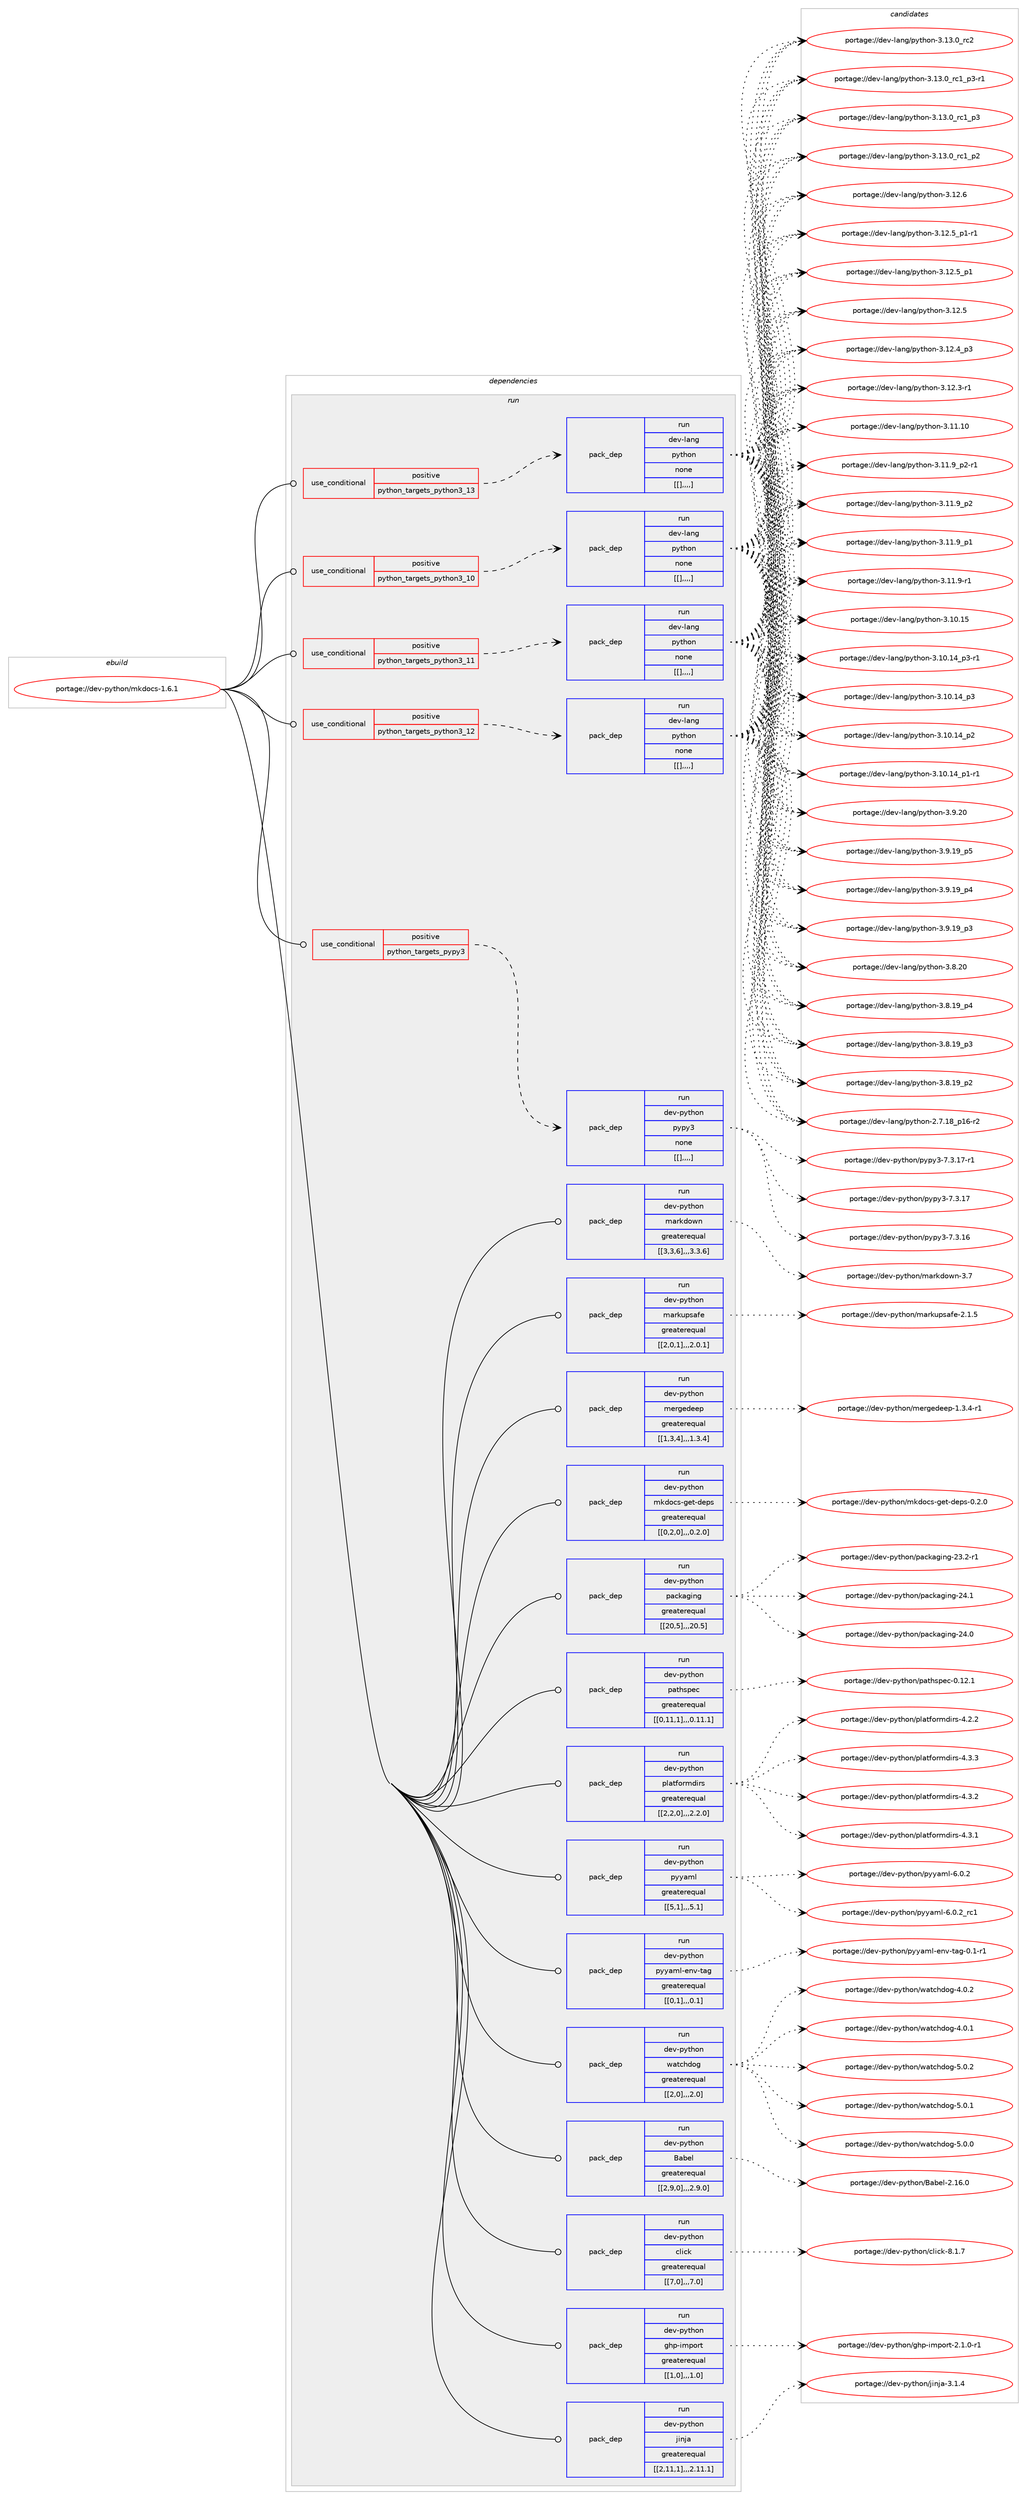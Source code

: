digraph prolog {

# *************
# Graph options
# *************

newrank=true;
concentrate=true;
compound=true;
graph [rankdir=LR,fontname=Helvetica,fontsize=10,ranksep=1.5];#, ranksep=2.5, nodesep=0.2];
edge  [arrowhead=vee];
node  [fontname=Helvetica,fontsize=10];

# **********
# The ebuild
# **********

subgraph cluster_leftcol {
color=gray;
label=<<i>ebuild</i>>;
id [label="portage://dev-python/mkdocs-1.6.1", color=red, width=4, href="../dev-python/mkdocs-1.6.1.svg"];
}

# ****************
# The dependencies
# ****************

subgraph cluster_midcol {
color=gray;
label=<<i>dependencies</i>>;
subgraph cluster_compile {
fillcolor="#eeeeee";
style=filled;
label=<<i>compile</i>>;
}
subgraph cluster_compileandrun {
fillcolor="#eeeeee";
style=filled;
label=<<i>compile and run</i>>;
}
subgraph cluster_run {
fillcolor="#eeeeee";
style=filled;
label=<<i>run</i>>;
subgraph cond35471 {
dependency152337 [label=<<TABLE BORDER="0" CELLBORDER="1" CELLSPACING="0" CELLPADDING="4"><TR><TD ROWSPAN="3" CELLPADDING="10">use_conditional</TD></TR><TR><TD>positive</TD></TR><TR><TD>python_targets_pypy3</TD></TR></TABLE>>, shape=none, color=red];
subgraph pack115648 {
dependency152338 [label=<<TABLE BORDER="0" CELLBORDER="1" CELLSPACING="0" CELLPADDING="4" WIDTH="220"><TR><TD ROWSPAN="6" CELLPADDING="30">pack_dep</TD></TR><TR><TD WIDTH="110">run</TD></TR><TR><TD>dev-python</TD></TR><TR><TD>pypy3</TD></TR><TR><TD>none</TD></TR><TR><TD>[[],,,,]</TD></TR></TABLE>>, shape=none, color=blue];
}
dependency152337:e -> dependency152338:w [weight=20,style="dashed",arrowhead="vee"];
}
id:e -> dependency152337:w [weight=20,style="solid",arrowhead="odot"];
subgraph cond35472 {
dependency152339 [label=<<TABLE BORDER="0" CELLBORDER="1" CELLSPACING="0" CELLPADDING="4"><TR><TD ROWSPAN="3" CELLPADDING="10">use_conditional</TD></TR><TR><TD>positive</TD></TR><TR><TD>python_targets_python3_10</TD></TR></TABLE>>, shape=none, color=red];
subgraph pack115649 {
dependency152340 [label=<<TABLE BORDER="0" CELLBORDER="1" CELLSPACING="0" CELLPADDING="4" WIDTH="220"><TR><TD ROWSPAN="6" CELLPADDING="30">pack_dep</TD></TR><TR><TD WIDTH="110">run</TD></TR><TR><TD>dev-lang</TD></TR><TR><TD>python</TD></TR><TR><TD>none</TD></TR><TR><TD>[[],,,,]</TD></TR></TABLE>>, shape=none, color=blue];
}
dependency152339:e -> dependency152340:w [weight=20,style="dashed",arrowhead="vee"];
}
id:e -> dependency152339:w [weight=20,style="solid",arrowhead="odot"];
subgraph cond35473 {
dependency152341 [label=<<TABLE BORDER="0" CELLBORDER="1" CELLSPACING="0" CELLPADDING="4"><TR><TD ROWSPAN="3" CELLPADDING="10">use_conditional</TD></TR><TR><TD>positive</TD></TR><TR><TD>python_targets_python3_11</TD></TR></TABLE>>, shape=none, color=red];
subgraph pack115650 {
dependency152342 [label=<<TABLE BORDER="0" CELLBORDER="1" CELLSPACING="0" CELLPADDING="4" WIDTH="220"><TR><TD ROWSPAN="6" CELLPADDING="30">pack_dep</TD></TR><TR><TD WIDTH="110">run</TD></TR><TR><TD>dev-lang</TD></TR><TR><TD>python</TD></TR><TR><TD>none</TD></TR><TR><TD>[[],,,,]</TD></TR></TABLE>>, shape=none, color=blue];
}
dependency152341:e -> dependency152342:w [weight=20,style="dashed",arrowhead="vee"];
}
id:e -> dependency152341:w [weight=20,style="solid",arrowhead="odot"];
subgraph cond35474 {
dependency152343 [label=<<TABLE BORDER="0" CELLBORDER="1" CELLSPACING="0" CELLPADDING="4"><TR><TD ROWSPAN="3" CELLPADDING="10">use_conditional</TD></TR><TR><TD>positive</TD></TR><TR><TD>python_targets_python3_12</TD></TR></TABLE>>, shape=none, color=red];
subgraph pack115651 {
dependency152344 [label=<<TABLE BORDER="0" CELLBORDER="1" CELLSPACING="0" CELLPADDING="4" WIDTH="220"><TR><TD ROWSPAN="6" CELLPADDING="30">pack_dep</TD></TR><TR><TD WIDTH="110">run</TD></TR><TR><TD>dev-lang</TD></TR><TR><TD>python</TD></TR><TR><TD>none</TD></TR><TR><TD>[[],,,,]</TD></TR></TABLE>>, shape=none, color=blue];
}
dependency152343:e -> dependency152344:w [weight=20,style="dashed",arrowhead="vee"];
}
id:e -> dependency152343:w [weight=20,style="solid",arrowhead="odot"];
subgraph cond35475 {
dependency152345 [label=<<TABLE BORDER="0" CELLBORDER="1" CELLSPACING="0" CELLPADDING="4"><TR><TD ROWSPAN="3" CELLPADDING="10">use_conditional</TD></TR><TR><TD>positive</TD></TR><TR><TD>python_targets_python3_13</TD></TR></TABLE>>, shape=none, color=red];
subgraph pack115652 {
dependency152346 [label=<<TABLE BORDER="0" CELLBORDER="1" CELLSPACING="0" CELLPADDING="4" WIDTH="220"><TR><TD ROWSPAN="6" CELLPADDING="30">pack_dep</TD></TR><TR><TD WIDTH="110">run</TD></TR><TR><TD>dev-lang</TD></TR><TR><TD>python</TD></TR><TR><TD>none</TD></TR><TR><TD>[[],,,,]</TD></TR></TABLE>>, shape=none, color=blue];
}
dependency152345:e -> dependency152346:w [weight=20,style="dashed",arrowhead="vee"];
}
id:e -> dependency152345:w [weight=20,style="solid",arrowhead="odot"];
subgraph pack115653 {
dependency152347 [label=<<TABLE BORDER="0" CELLBORDER="1" CELLSPACING="0" CELLPADDING="4" WIDTH="220"><TR><TD ROWSPAN="6" CELLPADDING="30">pack_dep</TD></TR><TR><TD WIDTH="110">run</TD></TR><TR><TD>dev-python</TD></TR><TR><TD>Babel</TD></TR><TR><TD>greaterequal</TD></TR><TR><TD>[[2,9,0],,,2.9.0]</TD></TR></TABLE>>, shape=none, color=blue];
}
id:e -> dependency152347:w [weight=20,style="solid",arrowhead="odot"];
subgraph pack115654 {
dependency152348 [label=<<TABLE BORDER="0" CELLBORDER="1" CELLSPACING="0" CELLPADDING="4" WIDTH="220"><TR><TD ROWSPAN="6" CELLPADDING="30">pack_dep</TD></TR><TR><TD WIDTH="110">run</TD></TR><TR><TD>dev-python</TD></TR><TR><TD>click</TD></TR><TR><TD>greaterequal</TD></TR><TR><TD>[[7,0],,,7.0]</TD></TR></TABLE>>, shape=none, color=blue];
}
id:e -> dependency152348:w [weight=20,style="solid",arrowhead="odot"];
subgraph pack115655 {
dependency152349 [label=<<TABLE BORDER="0" CELLBORDER="1" CELLSPACING="0" CELLPADDING="4" WIDTH="220"><TR><TD ROWSPAN="6" CELLPADDING="30">pack_dep</TD></TR><TR><TD WIDTH="110">run</TD></TR><TR><TD>dev-python</TD></TR><TR><TD>ghp-import</TD></TR><TR><TD>greaterequal</TD></TR><TR><TD>[[1,0],,,1.0]</TD></TR></TABLE>>, shape=none, color=blue];
}
id:e -> dependency152349:w [weight=20,style="solid",arrowhead="odot"];
subgraph pack115656 {
dependency152350 [label=<<TABLE BORDER="0" CELLBORDER="1" CELLSPACING="0" CELLPADDING="4" WIDTH="220"><TR><TD ROWSPAN="6" CELLPADDING="30">pack_dep</TD></TR><TR><TD WIDTH="110">run</TD></TR><TR><TD>dev-python</TD></TR><TR><TD>jinja</TD></TR><TR><TD>greaterequal</TD></TR><TR><TD>[[2,11,1],,,2.11.1]</TD></TR></TABLE>>, shape=none, color=blue];
}
id:e -> dependency152350:w [weight=20,style="solid",arrowhead="odot"];
subgraph pack115657 {
dependency152351 [label=<<TABLE BORDER="0" CELLBORDER="1" CELLSPACING="0" CELLPADDING="4" WIDTH="220"><TR><TD ROWSPAN="6" CELLPADDING="30">pack_dep</TD></TR><TR><TD WIDTH="110">run</TD></TR><TR><TD>dev-python</TD></TR><TR><TD>markdown</TD></TR><TR><TD>greaterequal</TD></TR><TR><TD>[[3,3,6],,,3.3.6]</TD></TR></TABLE>>, shape=none, color=blue];
}
id:e -> dependency152351:w [weight=20,style="solid",arrowhead="odot"];
subgraph pack115658 {
dependency152352 [label=<<TABLE BORDER="0" CELLBORDER="1" CELLSPACING="0" CELLPADDING="4" WIDTH="220"><TR><TD ROWSPAN="6" CELLPADDING="30">pack_dep</TD></TR><TR><TD WIDTH="110">run</TD></TR><TR><TD>dev-python</TD></TR><TR><TD>markupsafe</TD></TR><TR><TD>greaterequal</TD></TR><TR><TD>[[2,0,1],,,2.0.1]</TD></TR></TABLE>>, shape=none, color=blue];
}
id:e -> dependency152352:w [weight=20,style="solid",arrowhead="odot"];
subgraph pack115659 {
dependency152353 [label=<<TABLE BORDER="0" CELLBORDER="1" CELLSPACING="0" CELLPADDING="4" WIDTH="220"><TR><TD ROWSPAN="6" CELLPADDING="30">pack_dep</TD></TR><TR><TD WIDTH="110">run</TD></TR><TR><TD>dev-python</TD></TR><TR><TD>mergedeep</TD></TR><TR><TD>greaterequal</TD></TR><TR><TD>[[1,3,4],,,1.3.4]</TD></TR></TABLE>>, shape=none, color=blue];
}
id:e -> dependency152353:w [weight=20,style="solid",arrowhead="odot"];
subgraph pack115660 {
dependency152354 [label=<<TABLE BORDER="0" CELLBORDER="1" CELLSPACING="0" CELLPADDING="4" WIDTH="220"><TR><TD ROWSPAN="6" CELLPADDING="30">pack_dep</TD></TR><TR><TD WIDTH="110">run</TD></TR><TR><TD>dev-python</TD></TR><TR><TD>mkdocs-get-deps</TD></TR><TR><TD>greaterequal</TD></TR><TR><TD>[[0,2,0],,,0.2.0]</TD></TR></TABLE>>, shape=none, color=blue];
}
id:e -> dependency152354:w [weight=20,style="solid",arrowhead="odot"];
subgraph pack115661 {
dependency152355 [label=<<TABLE BORDER="0" CELLBORDER="1" CELLSPACING="0" CELLPADDING="4" WIDTH="220"><TR><TD ROWSPAN="6" CELLPADDING="30">pack_dep</TD></TR><TR><TD WIDTH="110">run</TD></TR><TR><TD>dev-python</TD></TR><TR><TD>packaging</TD></TR><TR><TD>greaterequal</TD></TR><TR><TD>[[20,5],,,20.5]</TD></TR></TABLE>>, shape=none, color=blue];
}
id:e -> dependency152355:w [weight=20,style="solid",arrowhead="odot"];
subgraph pack115662 {
dependency152356 [label=<<TABLE BORDER="0" CELLBORDER="1" CELLSPACING="0" CELLPADDING="4" WIDTH="220"><TR><TD ROWSPAN="6" CELLPADDING="30">pack_dep</TD></TR><TR><TD WIDTH="110">run</TD></TR><TR><TD>dev-python</TD></TR><TR><TD>pathspec</TD></TR><TR><TD>greaterequal</TD></TR><TR><TD>[[0,11,1],,,0.11.1]</TD></TR></TABLE>>, shape=none, color=blue];
}
id:e -> dependency152356:w [weight=20,style="solid",arrowhead="odot"];
subgraph pack115663 {
dependency152357 [label=<<TABLE BORDER="0" CELLBORDER="1" CELLSPACING="0" CELLPADDING="4" WIDTH="220"><TR><TD ROWSPAN="6" CELLPADDING="30">pack_dep</TD></TR><TR><TD WIDTH="110">run</TD></TR><TR><TD>dev-python</TD></TR><TR><TD>platformdirs</TD></TR><TR><TD>greaterequal</TD></TR><TR><TD>[[2,2,0],,,2.2.0]</TD></TR></TABLE>>, shape=none, color=blue];
}
id:e -> dependency152357:w [weight=20,style="solid",arrowhead="odot"];
subgraph pack115664 {
dependency152358 [label=<<TABLE BORDER="0" CELLBORDER="1" CELLSPACING="0" CELLPADDING="4" WIDTH="220"><TR><TD ROWSPAN="6" CELLPADDING="30">pack_dep</TD></TR><TR><TD WIDTH="110">run</TD></TR><TR><TD>dev-python</TD></TR><TR><TD>pyyaml</TD></TR><TR><TD>greaterequal</TD></TR><TR><TD>[[5,1],,,5.1]</TD></TR></TABLE>>, shape=none, color=blue];
}
id:e -> dependency152358:w [weight=20,style="solid",arrowhead="odot"];
subgraph pack115665 {
dependency152359 [label=<<TABLE BORDER="0" CELLBORDER="1" CELLSPACING="0" CELLPADDING="4" WIDTH="220"><TR><TD ROWSPAN="6" CELLPADDING="30">pack_dep</TD></TR><TR><TD WIDTH="110">run</TD></TR><TR><TD>dev-python</TD></TR><TR><TD>pyyaml-env-tag</TD></TR><TR><TD>greaterequal</TD></TR><TR><TD>[[0,1],,,0.1]</TD></TR></TABLE>>, shape=none, color=blue];
}
id:e -> dependency152359:w [weight=20,style="solid",arrowhead="odot"];
subgraph pack115666 {
dependency152360 [label=<<TABLE BORDER="0" CELLBORDER="1" CELLSPACING="0" CELLPADDING="4" WIDTH="220"><TR><TD ROWSPAN="6" CELLPADDING="30">pack_dep</TD></TR><TR><TD WIDTH="110">run</TD></TR><TR><TD>dev-python</TD></TR><TR><TD>watchdog</TD></TR><TR><TD>greaterequal</TD></TR><TR><TD>[[2,0],,,2.0]</TD></TR></TABLE>>, shape=none, color=blue];
}
id:e -> dependency152360:w [weight=20,style="solid",arrowhead="odot"];
}
}

# **************
# The candidates
# **************

subgraph cluster_choices {
rank=same;
color=gray;
label=<<i>candidates</i>>;

subgraph choice115648 {
color=black;
nodesep=1;
choice100101118451121211161041111104711212111212151455546514649554511449 [label="portage://dev-python/pypy3-7.3.17-r1", color=red, width=4,href="../dev-python/pypy3-7.3.17-r1.svg"];
choice10010111845112121116104111110471121211121215145554651464955 [label="portage://dev-python/pypy3-7.3.17", color=red, width=4,href="../dev-python/pypy3-7.3.17.svg"];
choice10010111845112121116104111110471121211121215145554651464954 [label="portage://dev-python/pypy3-7.3.16", color=red, width=4,href="../dev-python/pypy3-7.3.16.svg"];
dependency152338:e -> choice100101118451121211161041111104711212111212151455546514649554511449:w [style=dotted,weight="100"];
dependency152338:e -> choice10010111845112121116104111110471121211121215145554651464955:w [style=dotted,weight="100"];
dependency152338:e -> choice10010111845112121116104111110471121211121215145554651464954:w [style=dotted,weight="100"];
}
subgraph choice115649 {
color=black;
nodesep=1;
choice10010111845108971101034711212111610411111045514649514648951149950 [label="portage://dev-lang/python-3.13.0_rc2", color=red, width=4,href="../dev-lang/python-3.13.0_rc2.svg"];
choice1001011184510897110103471121211161041111104551464951464895114994995112514511449 [label="portage://dev-lang/python-3.13.0_rc1_p3-r1", color=red, width=4,href="../dev-lang/python-3.13.0_rc1_p3-r1.svg"];
choice100101118451089711010347112121116104111110455146495146489511499499511251 [label="portage://dev-lang/python-3.13.0_rc1_p3", color=red, width=4,href="../dev-lang/python-3.13.0_rc1_p3.svg"];
choice100101118451089711010347112121116104111110455146495146489511499499511250 [label="portage://dev-lang/python-3.13.0_rc1_p2", color=red, width=4,href="../dev-lang/python-3.13.0_rc1_p2.svg"];
choice10010111845108971101034711212111610411111045514649504654 [label="portage://dev-lang/python-3.12.6", color=red, width=4,href="../dev-lang/python-3.12.6.svg"];
choice1001011184510897110103471121211161041111104551464950465395112494511449 [label="portage://dev-lang/python-3.12.5_p1-r1", color=red, width=4,href="../dev-lang/python-3.12.5_p1-r1.svg"];
choice100101118451089711010347112121116104111110455146495046539511249 [label="portage://dev-lang/python-3.12.5_p1", color=red, width=4,href="../dev-lang/python-3.12.5_p1.svg"];
choice10010111845108971101034711212111610411111045514649504653 [label="portage://dev-lang/python-3.12.5", color=red, width=4,href="../dev-lang/python-3.12.5.svg"];
choice100101118451089711010347112121116104111110455146495046529511251 [label="portage://dev-lang/python-3.12.4_p3", color=red, width=4,href="../dev-lang/python-3.12.4_p3.svg"];
choice100101118451089711010347112121116104111110455146495046514511449 [label="portage://dev-lang/python-3.12.3-r1", color=red, width=4,href="../dev-lang/python-3.12.3-r1.svg"];
choice1001011184510897110103471121211161041111104551464949464948 [label="portage://dev-lang/python-3.11.10", color=red, width=4,href="../dev-lang/python-3.11.10.svg"];
choice1001011184510897110103471121211161041111104551464949465795112504511449 [label="portage://dev-lang/python-3.11.9_p2-r1", color=red, width=4,href="../dev-lang/python-3.11.9_p2-r1.svg"];
choice100101118451089711010347112121116104111110455146494946579511250 [label="portage://dev-lang/python-3.11.9_p2", color=red, width=4,href="../dev-lang/python-3.11.9_p2.svg"];
choice100101118451089711010347112121116104111110455146494946579511249 [label="portage://dev-lang/python-3.11.9_p1", color=red, width=4,href="../dev-lang/python-3.11.9_p1.svg"];
choice100101118451089711010347112121116104111110455146494946574511449 [label="portage://dev-lang/python-3.11.9-r1", color=red, width=4,href="../dev-lang/python-3.11.9-r1.svg"];
choice1001011184510897110103471121211161041111104551464948464953 [label="portage://dev-lang/python-3.10.15", color=red, width=4,href="../dev-lang/python-3.10.15.svg"];
choice100101118451089711010347112121116104111110455146494846495295112514511449 [label="portage://dev-lang/python-3.10.14_p3-r1", color=red, width=4,href="../dev-lang/python-3.10.14_p3-r1.svg"];
choice10010111845108971101034711212111610411111045514649484649529511251 [label="portage://dev-lang/python-3.10.14_p3", color=red, width=4,href="../dev-lang/python-3.10.14_p3.svg"];
choice10010111845108971101034711212111610411111045514649484649529511250 [label="portage://dev-lang/python-3.10.14_p2", color=red, width=4,href="../dev-lang/python-3.10.14_p2.svg"];
choice100101118451089711010347112121116104111110455146494846495295112494511449 [label="portage://dev-lang/python-3.10.14_p1-r1", color=red, width=4,href="../dev-lang/python-3.10.14_p1-r1.svg"];
choice10010111845108971101034711212111610411111045514657465048 [label="portage://dev-lang/python-3.9.20", color=red, width=4,href="../dev-lang/python-3.9.20.svg"];
choice100101118451089711010347112121116104111110455146574649579511253 [label="portage://dev-lang/python-3.9.19_p5", color=red, width=4,href="../dev-lang/python-3.9.19_p5.svg"];
choice100101118451089711010347112121116104111110455146574649579511252 [label="portage://dev-lang/python-3.9.19_p4", color=red, width=4,href="../dev-lang/python-3.9.19_p4.svg"];
choice100101118451089711010347112121116104111110455146574649579511251 [label="portage://dev-lang/python-3.9.19_p3", color=red, width=4,href="../dev-lang/python-3.9.19_p3.svg"];
choice10010111845108971101034711212111610411111045514656465048 [label="portage://dev-lang/python-3.8.20", color=red, width=4,href="../dev-lang/python-3.8.20.svg"];
choice100101118451089711010347112121116104111110455146564649579511252 [label="portage://dev-lang/python-3.8.19_p4", color=red, width=4,href="../dev-lang/python-3.8.19_p4.svg"];
choice100101118451089711010347112121116104111110455146564649579511251 [label="portage://dev-lang/python-3.8.19_p3", color=red, width=4,href="../dev-lang/python-3.8.19_p3.svg"];
choice100101118451089711010347112121116104111110455146564649579511250 [label="portage://dev-lang/python-3.8.19_p2", color=red, width=4,href="../dev-lang/python-3.8.19_p2.svg"];
choice100101118451089711010347112121116104111110455046554649569511249544511450 [label="portage://dev-lang/python-2.7.18_p16-r2", color=red, width=4,href="../dev-lang/python-2.7.18_p16-r2.svg"];
dependency152340:e -> choice10010111845108971101034711212111610411111045514649514648951149950:w [style=dotted,weight="100"];
dependency152340:e -> choice1001011184510897110103471121211161041111104551464951464895114994995112514511449:w [style=dotted,weight="100"];
dependency152340:e -> choice100101118451089711010347112121116104111110455146495146489511499499511251:w [style=dotted,weight="100"];
dependency152340:e -> choice100101118451089711010347112121116104111110455146495146489511499499511250:w [style=dotted,weight="100"];
dependency152340:e -> choice10010111845108971101034711212111610411111045514649504654:w [style=dotted,weight="100"];
dependency152340:e -> choice1001011184510897110103471121211161041111104551464950465395112494511449:w [style=dotted,weight="100"];
dependency152340:e -> choice100101118451089711010347112121116104111110455146495046539511249:w [style=dotted,weight="100"];
dependency152340:e -> choice10010111845108971101034711212111610411111045514649504653:w [style=dotted,weight="100"];
dependency152340:e -> choice100101118451089711010347112121116104111110455146495046529511251:w [style=dotted,weight="100"];
dependency152340:e -> choice100101118451089711010347112121116104111110455146495046514511449:w [style=dotted,weight="100"];
dependency152340:e -> choice1001011184510897110103471121211161041111104551464949464948:w [style=dotted,weight="100"];
dependency152340:e -> choice1001011184510897110103471121211161041111104551464949465795112504511449:w [style=dotted,weight="100"];
dependency152340:e -> choice100101118451089711010347112121116104111110455146494946579511250:w [style=dotted,weight="100"];
dependency152340:e -> choice100101118451089711010347112121116104111110455146494946579511249:w [style=dotted,weight="100"];
dependency152340:e -> choice100101118451089711010347112121116104111110455146494946574511449:w [style=dotted,weight="100"];
dependency152340:e -> choice1001011184510897110103471121211161041111104551464948464953:w [style=dotted,weight="100"];
dependency152340:e -> choice100101118451089711010347112121116104111110455146494846495295112514511449:w [style=dotted,weight="100"];
dependency152340:e -> choice10010111845108971101034711212111610411111045514649484649529511251:w [style=dotted,weight="100"];
dependency152340:e -> choice10010111845108971101034711212111610411111045514649484649529511250:w [style=dotted,weight="100"];
dependency152340:e -> choice100101118451089711010347112121116104111110455146494846495295112494511449:w [style=dotted,weight="100"];
dependency152340:e -> choice10010111845108971101034711212111610411111045514657465048:w [style=dotted,weight="100"];
dependency152340:e -> choice100101118451089711010347112121116104111110455146574649579511253:w [style=dotted,weight="100"];
dependency152340:e -> choice100101118451089711010347112121116104111110455146574649579511252:w [style=dotted,weight="100"];
dependency152340:e -> choice100101118451089711010347112121116104111110455146574649579511251:w [style=dotted,weight="100"];
dependency152340:e -> choice10010111845108971101034711212111610411111045514656465048:w [style=dotted,weight="100"];
dependency152340:e -> choice100101118451089711010347112121116104111110455146564649579511252:w [style=dotted,weight="100"];
dependency152340:e -> choice100101118451089711010347112121116104111110455146564649579511251:w [style=dotted,weight="100"];
dependency152340:e -> choice100101118451089711010347112121116104111110455146564649579511250:w [style=dotted,weight="100"];
dependency152340:e -> choice100101118451089711010347112121116104111110455046554649569511249544511450:w [style=dotted,weight="100"];
}
subgraph choice115650 {
color=black;
nodesep=1;
choice10010111845108971101034711212111610411111045514649514648951149950 [label="portage://dev-lang/python-3.13.0_rc2", color=red, width=4,href="../dev-lang/python-3.13.0_rc2.svg"];
choice1001011184510897110103471121211161041111104551464951464895114994995112514511449 [label="portage://dev-lang/python-3.13.0_rc1_p3-r1", color=red, width=4,href="../dev-lang/python-3.13.0_rc1_p3-r1.svg"];
choice100101118451089711010347112121116104111110455146495146489511499499511251 [label="portage://dev-lang/python-3.13.0_rc1_p3", color=red, width=4,href="../dev-lang/python-3.13.0_rc1_p3.svg"];
choice100101118451089711010347112121116104111110455146495146489511499499511250 [label="portage://dev-lang/python-3.13.0_rc1_p2", color=red, width=4,href="../dev-lang/python-3.13.0_rc1_p2.svg"];
choice10010111845108971101034711212111610411111045514649504654 [label="portage://dev-lang/python-3.12.6", color=red, width=4,href="../dev-lang/python-3.12.6.svg"];
choice1001011184510897110103471121211161041111104551464950465395112494511449 [label="portage://dev-lang/python-3.12.5_p1-r1", color=red, width=4,href="../dev-lang/python-3.12.5_p1-r1.svg"];
choice100101118451089711010347112121116104111110455146495046539511249 [label="portage://dev-lang/python-3.12.5_p1", color=red, width=4,href="../dev-lang/python-3.12.5_p1.svg"];
choice10010111845108971101034711212111610411111045514649504653 [label="portage://dev-lang/python-3.12.5", color=red, width=4,href="../dev-lang/python-3.12.5.svg"];
choice100101118451089711010347112121116104111110455146495046529511251 [label="portage://dev-lang/python-3.12.4_p3", color=red, width=4,href="../dev-lang/python-3.12.4_p3.svg"];
choice100101118451089711010347112121116104111110455146495046514511449 [label="portage://dev-lang/python-3.12.3-r1", color=red, width=4,href="../dev-lang/python-3.12.3-r1.svg"];
choice1001011184510897110103471121211161041111104551464949464948 [label="portage://dev-lang/python-3.11.10", color=red, width=4,href="../dev-lang/python-3.11.10.svg"];
choice1001011184510897110103471121211161041111104551464949465795112504511449 [label="portage://dev-lang/python-3.11.9_p2-r1", color=red, width=4,href="../dev-lang/python-3.11.9_p2-r1.svg"];
choice100101118451089711010347112121116104111110455146494946579511250 [label="portage://dev-lang/python-3.11.9_p2", color=red, width=4,href="../dev-lang/python-3.11.9_p2.svg"];
choice100101118451089711010347112121116104111110455146494946579511249 [label="portage://dev-lang/python-3.11.9_p1", color=red, width=4,href="../dev-lang/python-3.11.9_p1.svg"];
choice100101118451089711010347112121116104111110455146494946574511449 [label="portage://dev-lang/python-3.11.9-r1", color=red, width=4,href="../dev-lang/python-3.11.9-r1.svg"];
choice1001011184510897110103471121211161041111104551464948464953 [label="portage://dev-lang/python-3.10.15", color=red, width=4,href="../dev-lang/python-3.10.15.svg"];
choice100101118451089711010347112121116104111110455146494846495295112514511449 [label="portage://dev-lang/python-3.10.14_p3-r1", color=red, width=4,href="../dev-lang/python-3.10.14_p3-r1.svg"];
choice10010111845108971101034711212111610411111045514649484649529511251 [label="portage://dev-lang/python-3.10.14_p3", color=red, width=4,href="../dev-lang/python-3.10.14_p3.svg"];
choice10010111845108971101034711212111610411111045514649484649529511250 [label="portage://dev-lang/python-3.10.14_p2", color=red, width=4,href="../dev-lang/python-3.10.14_p2.svg"];
choice100101118451089711010347112121116104111110455146494846495295112494511449 [label="portage://dev-lang/python-3.10.14_p1-r1", color=red, width=4,href="../dev-lang/python-3.10.14_p1-r1.svg"];
choice10010111845108971101034711212111610411111045514657465048 [label="portage://dev-lang/python-3.9.20", color=red, width=4,href="../dev-lang/python-3.9.20.svg"];
choice100101118451089711010347112121116104111110455146574649579511253 [label="portage://dev-lang/python-3.9.19_p5", color=red, width=4,href="../dev-lang/python-3.9.19_p5.svg"];
choice100101118451089711010347112121116104111110455146574649579511252 [label="portage://dev-lang/python-3.9.19_p4", color=red, width=4,href="../dev-lang/python-3.9.19_p4.svg"];
choice100101118451089711010347112121116104111110455146574649579511251 [label="portage://dev-lang/python-3.9.19_p3", color=red, width=4,href="../dev-lang/python-3.9.19_p3.svg"];
choice10010111845108971101034711212111610411111045514656465048 [label="portage://dev-lang/python-3.8.20", color=red, width=4,href="../dev-lang/python-3.8.20.svg"];
choice100101118451089711010347112121116104111110455146564649579511252 [label="portage://dev-lang/python-3.8.19_p4", color=red, width=4,href="../dev-lang/python-3.8.19_p4.svg"];
choice100101118451089711010347112121116104111110455146564649579511251 [label="portage://dev-lang/python-3.8.19_p3", color=red, width=4,href="../dev-lang/python-3.8.19_p3.svg"];
choice100101118451089711010347112121116104111110455146564649579511250 [label="portage://dev-lang/python-3.8.19_p2", color=red, width=4,href="../dev-lang/python-3.8.19_p2.svg"];
choice100101118451089711010347112121116104111110455046554649569511249544511450 [label="portage://dev-lang/python-2.7.18_p16-r2", color=red, width=4,href="../dev-lang/python-2.7.18_p16-r2.svg"];
dependency152342:e -> choice10010111845108971101034711212111610411111045514649514648951149950:w [style=dotted,weight="100"];
dependency152342:e -> choice1001011184510897110103471121211161041111104551464951464895114994995112514511449:w [style=dotted,weight="100"];
dependency152342:e -> choice100101118451089711010347112121116104111110455146495146489511499499511251:w [style=dotted,weight="100"];
dependency152342:e -> choice100101118451089711010347112121116104111110455146495146489511499499511250:w [style=dotted,weight="100"];
dependency152342:e -> choice10010111845108971101034711212111610411111045514649504654:w [style=dotted,weight="100"];
dependency152342:e -> choice1001011184510897110103471121211161041111104551464950465395112494511449:w [style=dotted,weight="100"];
dependency152342:e -> choice100101118451089711010347112121116104111110455146495046539511249:w [style=dotted,weight="100"];
dependency152342:e -> choice10010111845108971101034711212111610411111045514649504653:w [style=dotted,weight="100"];
dependency152342:e -> choice100101118451089711010347112121116104111110455146495046529511251:w [style=dotted,weight="100"];
dependency152342:e -> choice100101118451089711010347112121116104111110455146495046514511449:w [style=dotted,weight="100"];
dependency152342:e -> choice1001011184510897110103471121211161041111104551464949464948:w [style=dotted,weight="100"];
dependency152342:e -> choice1001011184510897110103471121211161041111104551464949465795112504511449:w [style=dotted,weight="100"];
dependency152342:e -> choice100101118451089711010347112121116104111110455146494946579511250:w [style=dotted,weight="100"];
dependency152342:e -> choice100101118451089711010347112121116104111110455146494946579511249:w [style=dotted,weight="100"];
dependency152342:e -> choice100101118451089711010347112121116104111110455146494946574511449:w [style=dotted,weight="100"];
dependency152342:e -> choice1001011184510897110103471121211161041111104551464948464953:w [style=dotted,weight="100"];
dependency152342:e -> choice100101118451089711010347112121116104111110455146494846495295112514511449:w [style=dotted,weight="100"];
dependency152342:e -> choice10010111845108971101034711212111610411111045514649484649529511251:w [style=dotted,weight="100"];
dependency152342:e -> choice10010111845108971101034711212111610411111045514649484649529511250:w [style=dotted,weight="100"];
dependency152342:e -> choice100101118451089711010347112121116104111110455146494846495295112494511449:w [style=dotted,weight="100"];
dependency152342:e -> choice10010111845108971101034711212111610411111045514657465048:w [style=dotted,weight="100"];
dependency152342:e -> choice100101118451089711010347112121116104111110455146574649579511253:w [style=dotted,weight="100"];
dependency152342:e -> choice100101118451089711010347112121116104111110455146574649579511252:w [style=dotted,weight="100"];
dependency152342:e -> choice100101118451089711010347112121116104111110455146574649579511251:w [style=dotted,weight="100"];
dependency152342:e -> choice10010111845108971101034711212111610411111045514656465048:w [style=dotted,weight="100"];
dependency152342:e -> choice100101118451089711010347112121116104111110455146564649579511252:w [style=dotted,weight="100"];
dependency152342:e -> choice100101118451089711010347112121116104111110455146564649579511251:w [style=dotted,weight="100"];
dependency152342:e -> choice100101118451089711010347112121116104111110455146564649579511250:w [style=dotted,weight="100"];
dependency152342:e -> choice100101118451089711010347112121116104111110455046554649569511249544511450:w [style=dotted,weight="100"];
}
subgraph choice115651 {
color=black;
nodesep=1;
choice10010111845108971101034711212111610411111045514649514648951149950 [label="portage://dev-lang/python-3.13.0_rc2", color=red, width=4,href="../dev-lang/python-3.13.0_rc2.svg"];
choice1001011184510897110103471121211161041111104551464951464895114994995112514511449 [label="portage://dev-lang/python-3.13.0_rc1_p3-r1", color=red, width=4,href="../dev-lang/python-3.13.0_rc1_p3-r1.svg"];
choice100101118451089711010347112121116104111110455146495146489511499499511251 [label="portage://dev-lang/python-3.13.0_rc1_p3", color=red, width=4,href="../dev-lang/python-3.13.0_rc1_p3.svg"];
choice100101118451089711010347112121116104111110455146495146489511499499511250 [label="portage://dev-lang/python-3.13.0_rc1_p2", color=red, width=4,href="../dev-lang/python-3.13.0_rc1_p2.svg"];
choice10010111845108971101034711212111610411111045514649504654 [label="portage://dev-lang/python-3.12.6", color=red, width=4,href="../dev-lang/python-3.12.6.svg"];
choice1001011184510897110103471121211161041111104551464950465395112494511449 [label="portage://dev-lang/python-3.12.5_p1-r1", color=red, width=4,href="../dev-lang/python-3.12.5_p1-r1.svg"];
choice100101118451089711010347112121116104111110455146495046539511249 [label="portage://dev-lang/python-3.12.5_p1", color=red, width=4,href="../dev-lang/python-3.12.5_p1.svg"];
choice10010111845108971101034711212111610411111045514649504653 [label="portage://dev-lang/python-3.12.5", color=red, width=4,href="../dev-lang/python-3.12.5.svg"];
choice100101118451089711010347112121116104111110455146495046529511251 [label="portage://dev-lang/python-3.12.4_p3", color=red, width=4,href="../dev-lang/python-3.12.4_p3.svg"];
choice100101118451089711010347112121116104111110455146495046514511449 [label="portage://dev-lang/python-3.12.3-r1", color=red, width=4,href="../dev-lang/python-3.12.3-r1.svg"];
choice1001011184510897110103471121211161041111104551464949464948 [label="portage://dev-lang/python-3.11.10", color=red, width=4,href="../dev-lang/python-3.11.10.svg"];
choice1001011184510897110103471121211161041111104551464949465795112504511449 [label="portage://dev-lang/python-3.11.9_p2-r1", color=red, width=4,href="../dev-lang/python-3.11.9_p2-r1.svg"];
choice100101118451089711010347112121116104111110455146494946579511250 [label="portage://dev-lang/python-3.11.9_p2", color=red, width=4,href="../dev-lang/python-3.11.9_p2.svg"];
choice100101118451089711010347112121116104111110455146494946579511249 [label="portage://dev-lang/python-3.11.9_p1", color=red, width=4,href="../dev-lang/python-3.11.9_p1.svg"];
choice100101118451089711010347112121116104111110455146494946574511449 [label="portage://dev-lang/python-3.11.9-r1", color=red, width=4,href="../dev-lang/python-3.11.9-r1.svg"];
choice1001011184510897110103471121211161041111104551464948464953 [label="portage://dev-lang/python-3.10.15", color=red, width=4,href="../dev-lang/python-3.10.15.svg"];
choice100101118451089711010347112121116104111110455146494846495295112514511449 [label="portage://dev-lang/python-3.10.14_p3-r1", color=red, width=4,href="../dev-lang/python-3.10.14_p3-r1.svg"];
choice10010111845108971101034711212111610411111045514649484649529511251 [label="portage://dev-lang/python-3.10.14_p3", color=red, width=4,href="../dev-lang/python-3.10.14_p3.svg"];
choice10010111845108971101034711212111610411111045514649484649529511250 [label="portage://dev-lang/python-3.10.14_p2", color=red, width=4,href="../dev-lang/python-3.10.14_p2.svg"];
choice100101118451089711010347112121116104111110455146494846495295112494511449 [label="portage://dev-lang/python-3.10.14_p1-r1", color=red, width=4,href="../dev-lang/python-3.10.14_p1-r1.svg"];
choice10010111845108971101034711212111610411111045514657465048 [label="portage://dev-lang/python-3.9.20", color=red, width=4,href="../dev-lang/python-3.9.20.svg"];
choice100101118451089711010347112121116104111110455146574649579511253 [label="portage://dev-lang/python-3.9.19_p5", color=red, width=4,href="../dev-lang/python-3.9.19_p5.svg"];
choice100101118451089711010347112121116104111110455146574649579511252 [label="portage://dev-lang/python-3.9.19_p4", color=red, width=4,href="../dev-lang/python-3.9.19_p4.svg"];
choice100101118451089711010347112121116104111110455146574649579511251 [label="portage://dev-lang/python-3.9.19_p3", color=red, width=4,href="../dev-lang/python-3.9.19_p3.svg"];
choice10010111845108971101034711212111610411111045514656465048 [label="portage://dev-lang/python-3.8.20", color=red, width=4,href="../dev-lang/python-3.8.20.svg"];
choice100101118451089711010347112121116104111110455146564649579511252 [label="portage://dev-lang/python-3.8.19_p4", color=red, width=4,href="../dev-lang/python-3.8.19_p4.svg"];
choice100101118451089711010347112121116104111110455146564649579511251 [label="portage://dev-lang/python-3.8.19_p3", color=red, width=4,href="../dev-lang/python-3.8.19_p3.svg"];
choice100101118451089711010347112121116104111110455146564649579511250 [label="portage://dev-lang/python-3.8.19_p2", color=red, width=4,href="../dev-lang/python-3.8.19_p2.svg"];
choice100101118451089711010347112121116104111110455046554649569511249544511450 [label="portage://dev-lang/python-2.7.18_p16-r2", color=red, width=4,href="../dev-lang/python-2.7.18_p16-r2.svg"];
dependency152344:e -> choice10010111845108971101034711212111610411111045514649514648951149950:w [style=dotted,weight="100"];
dependency152344:e -> choice1001011184510897110103471121211161041111104551464951464895114994995112514511449:w [style=dotted,weight="100"];
dependency152344:e -> choice100101118451089711010347112121116104111110455146495146489511499499511251:w [style=dotted,weight="100"];
dependency152344:e -> choice100101118451089711010347112121116104111110455146495146489511499499511250:w [style=dotted,weight="100"];
dependency152344:e -> choice10010111845108971101034711212111610411111045514649504654:w [style=dotted,weight="100"];
dependency152344:e -> choice1001011184510897110103471121211161041111104551464950465395112494511449:w [style=dotted,weight="100"];
dependency152344:e -> choice100101118451089711010347112121116104111110455146495046539511249:w [style=dotted,weight="100"];
dependency152344:e -> choice10010111845108971101034711212111610411111045514649504653:w [style=dotted,weight="100"];
dependency152344:e -> choice100101118451089711010347112121116104111110455146495046529511251:w [style=dotted,weight="100"];
dependency152344:e -> choice100101118451089711010347112121116104111110455146495046514511449:w [style=dotted,weight="100"];
dependency152344:e -> choice1001011184510897110103471121211161041111104551464949464948:w [style=dotted,weight="100"];
dependency152344:e -> choice1001011184510897110103471121211161041111104551464949465795112504511449:w [style=dotted,weight="100"];
dependency152344:e -> choice100101118451089711010347112121116104111110455146494946579511250:w [style=dotted,weight="100"];
dependency152344:e -> choice100101118451089711010347112121116104111110455146494946579511249:w [style=dotted,weight="100"];
dependency152344:e -> choice100101118451089711010347112121116104111110455146494946574511449:w [style=dotted,weight="100"];
dependency152344:e -> choice1001011184510897110103471121211161041111104551464948464953:w [style=dotted,weight="100"];
dependency152344:e -> choice100101118451089711010347112121116104111110455146494846495295112514511449:w [style=dotted,weight="100"];
dependency152344:e -> choice10010111845108971101034711212111610411111045514649484649529511251:w [style=dotted,weight="100"];
dependency152344:e -> choice10010111845108971101034711212111610411111045514649484649529511250:w [style=dotted,weight="100"];
dependency152344:e -> choice100101118451089711010347112121116104111110455146494846495295112494511449:w [style=dotted,weight="100"];
dependency152344:e -> choice10010111845108971101034711212111610411111045514657465048:w [style=dotted,weight="100"];
dependency152344:e -> choice100101118451089711010347112121116104111110455146574649579511253:w [style=dotted,weight="100"];
dependency152344:e -> choice100101118451089711010347112121116104111110455146574649579511252:w [style=dotted,weight="100"];
dependency152344:e -> choice100101118451089711010347112121116104111110455146574649579511251:w [style=dotted,weight="100"];
dependency152344:e -> choice10010111845108971101034711212111610411111045514656465048:w [style=dotted,weight="100"];
dependency152344:e -> choice100101118451089711010347112121116104111110455146564649579511252:w [style=dotted,weight="100"];
dependency152344:e -> choice100101118451089711010347112121116104111110455146564649579511251:w [style=dotted,weight="100"];
dependency152344:e -> choice100101118451089711010347112121116104111110455146564649579511250:w [style=dotted,weight="100"];
dependency152344:e -> choice100101118451089711010347112121116104111110455046554649569511249544511450:w [style=dotted,weight="100"];
}
subgraph choice115652 {
color=black;
nodesep=1;
choice10010111845108971101034711212111610411111045514649514648951149950 [label="portage://dev-lang/python-3.13.0_rc2", color=red, width=4,href="../dev-lang/python-3.13.0_rc2.svg"];
choice1001011184510897110103471121211161041111104551464951464895114994995112514511449 [label="portage://dev-lang/python-3.13.0_rc1_p3-r1", color=red, width=4,href="../dev-lang/python-3.13.0_rc1_p3-r1.svg"];
choice100101118451089711010347112121116104111110455146495146489511499499511251 [label="portage://dev-lang/python-3.13.0_rc1_p3", color=red, width=4,href="../dev-lang/python-3.13.0_rc1_p3.svg"];
choice100101118451089711010347112121116104111110455146495146489511499499511250 [label="portage://dev-lang/python-3.13.0_rc1_p2", color=red, width=4,href="../dev-lang/python-3.13.0_rc1_p2.svg"];
choice10010111845108971101034711212111610411111045514649504654 [label="portage://dev-lang/python-3.12.6", color=red, width=4,href="../dev-lang/python-3.12.6.svg"];
choice1001011184510897110103471121211161041111104551464950465395112494511449 [label="portage://dev-lang/python-3.12.5_p1-r1", color=red, width=4,href="../dev-lang/python-3.12.5_p1-r1.svg"];
choice100101118451089711010347112121116104111110455146495046539511249 [label="portage://dev-lang/python-3.12.5_p1", color=red, width=4,href="../dev-lang/python-3.12.5_p1.svg"];
choice10010111845108971101034711212111610411111045514649504653 [label="portage://dev-lang/python-3.12.5", color=red, width=4,href="../dev-lang/python-3.12.5.svg"];
choice100101118451089711010347112121116104111110455146495046529511251 [label="portage://dev-lang/python-3.12.4_p3", color=red, width=4,href="../dev-lang/python-3.12.4_p3.svg"];
choice100101118451089711010347112121116104111110455146495046514511449 [label="portage://dev-lang/python-3.12.3-r1", color=red, width=4,href="../dev-lang/python-3.12.3-r1.svg"];
choice1001011184510897110103471121211161041111104551464949464948 [label="portage://dev-lang/python-3.11.10", color=red, width=4,href="../dev-lang/python-3.11.10.svg"];
choice1001011184510897110103471121211161041111104551464949465795112504511449 [label="portage://dev-lang/python-3.11.9_p2-r1", color=red, width=4,href="../dev-lang/python-3.11.9_p2-r1.svg"];
choice100101118451089711010347112121116104111110455146494946579511250 [label="portage://dev-lang/python-3.11.9_p2", color=red, width=4,href="../dev-lang/python-3.11.9_p2.svg"];
choice100101118451089711010347112121116104111110455146494946579511249 [label="portage://dev-lang/python-3.11.9_p1", color=red, width=4,href="../dev-lang/python-3.11.9_p1.svg"];
choice100101118451089711010347112121116104111110455146494946574511449 [label="portage://dev-lang/python-3.11.9-r1", color=red, width=4,href="../dev-lang/python-3.11.9-r1.svg"];
choice1001011184510897110103471121211161041111104551464948464953 [label="portage://dev-lang/python-3.10.15", color=red, width=4,href="../dev-lang/python-3.10.15.svg"];
choice100101118451089711010347112121116104111110455146494846495295112514511449 [label="portage://dev-lang/python-3.10.14_p3-r1", color=red, width=4,href="../dev-lang/python-3.10.14_p3-r1.svg"];
choice10010111845108971101034711212111610411111045514649484649529511251 [label="portage://dev-lang/python-3.10.14_p3", color=red, width=4,href="../dev-lang/python-3.10.14_p3.svg"];
choice10010111845108971101034711212111610411111045514649484649529511250 [label="portage://dev-lang/python-3.10.14_p2", color=red, width=4,href="../dev-lang/python-3.10.14_p2.svg"];
choice100101118451089711010347112121116104111110455146494846495295112494511449 [label="portage://dev-lang/python-3.10.14_p1-r1", color=red, width=4,href="../dev-lang/python-3.10.14_p1-r1.svg"];
choice10010111845108971101034711212111610411111045514657465048 [label="portage://dev-lang/python-3.9.20", color=red, width=4,href="../dev-lang/python-3.9.20.svg"];
choice100101118451089711010347112121116104111110455146574649579511253 [label="portage://dev-lang/python-3.9.19_p5", color=red, width=4,href="../dev-lang/python-3.9.19_p5.svg"];
choice100101118451089711010347112121116104111110455146574649579511252 [label="portage://dev-lang/python-3.9.19_p4", color=red, width=4,href="../dev-lang/python-3.9.19_p4.svg"];
choice100101118451089711010347112121116104111110455146574649579511251 [label="portage://dev-lang/python-3.9.19_p3", color=red, width=4,href="../dev-lang/python-3.9.19_p3.svg"];
choice10010111845108971101034711212111610411111045514656465048 [label="portage://dev-lang/python-3.8.20", color=red, width=4,href="../dev-lang/python-3.8.20.svg"];
choice100101118451089711010347112121116104111110455146564649579511252 [label="portage://dev-lang/python-3.8.19_p4", color=red, width=4,href="../dev-lang/python-3.8.19_p4.svg"];
choice100101118451089711010347112121116104111110455146564649579511251 [label="portage://dev-lang/python-3.8.19_p3", color=red, width=4,href="../dev-lang/python-3.8.19_p3.svg"];
choice100101118451089711010347112121116104111110455146564649579511250 [label="portage://dev-lang/python-3.8.19_p2", color=red, width=4,href="../dev-lang/python-3.8.19_p2.svg"];
choice100101118451089711010347112121116104111110455046554649569511249544511450 [label="portage://dev-lang/python-2.7.18_p16-r2", color=red, width=4,href="../dev-lang/python-2.7.18_p16-r2.svg"];
dependency152346:e -> choice10010111845108971101034711212111610411111045514649514648951149950:w [style=dotted,weight="100"];
dependency152346:e -> choice1001011184510897110103471121211161041111104551464951464895114994995112514511449:w [style=dotted,weight="100"];
dependency152346:e -> choice100101118451089711010347112121116104111110455146495146489511499499511251:w [style=dotted,weight="100"];
dependency152346:e -> choice100101118451089711010347112121116104111110455146495146489511499499511250:w [style=dotted,weight="100"];
dependency152346:e -> choice10010111845108971101034711212111610411111045514649504654:w [style=dotted,weight="100"];
dependency152346:e -> choice1001011184510897110103471121211161041111104551464950465395112494511449:w [style=dotted,weight="100"];
dependency152346:e -> choice100101118451089711010347112121116104111110455146495046539511249:w [style=dotted,weight="100"];
dependency152346:e -> choice10010111845108971101034711212111610411111045514649504653:w [style=dotted,weight="100"];
dependency152346:e -> choice100101118451089711010347112121116104111110455146495046529511251:w [style=dotted,weight="100"];
dependency152346:e -> choice100101118451089711010347112121116104111110455146495046514511449:w [style=dotted,weight="100"];
dependency152346:e -> choice1001011184510897110103471121211161041111104551464949464948:w [style=dotted,weight="100"];
dependency152346:e -> choice1001011184510897110103471121211161041111104551464949465795112504511449:w [style=dotted,weight="100"];
dependency152346:e -> choice100101118451089711010347112121116104111110455146494946579511250:w [style=dotted,weight="100"];
dependency152346:e -> choice100101118451089711010347112121116104111110455146494946579511249:w [style=dotted,weight="100"];
dependency152346:e -> choice100101118451089711010347112121116104111110455146494946574511449:w [style=dotted,weight="100"];
dependency152346:e -> choice1001011184510897110103471121211161041111104551464948464953:w [style=dotted,weight="100"];
dependency152346:e -> choice100101118451089711010347112121116104111110455146494846495295112514511449:w [style=dotted,weight="100"];
dependency152346:e -> choice10010111845108971101034711212111610411111045514649484649529511251:w [style=dotted,weight="100"];
dependency152346:e -> choice10010111845108971101034711212111610411111045514649484649529511250:w [style=dotted,weight="100"];
dependency152346:e -> choice100101118451089711010347112121116104111110455146494846495295112494511449:w [style=dotted,weight="100"];
dependency152346:e -> choice10010111845108971101034711212111610411111045514657465048:w [style=dotted,weight="100"];
dependency152346:e -> choice100101118451089711010347112121116104111110455146574649579511253:w [style=dotted,weight="100"];
dependency152346:e -> choice100101118451089711010347112121116104111110455146574649579511252:w [style=dotted,weight="100"];
dependency152346:e -> choice100101118451089711010347112121116104111110455146574649579511251:w [style=dotted,weight="100"];
dependency152346:e -> choice10010111845108971101034711212111610411111045514656465048:w [style=dotted,weight="100"];
dependency152346:e -> choice100101118451089711010347112121116104111110455146564649579511252:w [style=dotted,weight="100"];
dependency152346:e -> choice100101118451089711010347112121116104111110455146564649579511251:w [style=dotted,weight="100"];
dependency152346:e -> choice100101118451089711010347112121116104111110455146564649579511250:w [style=dotted,weight="100"];
dependency152346:e -> choice100101118451089711010347112121116104111110455046554649569511249544511450:w [style=dotted,weight="100"];
}
subgraph choice115653 {
color=black;
nodesep=1;
choice100101118451121211161041111104766979810110845504649544648 [label="portage://dev-python/Babel-2.16.0", color=red, width=4,href="../dev-python/Babel-2.16.0.svg"];
dependency152347:e -> choice100101118451121211161041111104766979810110845504649544648:w [style=dotted,weight="100"];
}
subgraph choice115654 {
color=black;
nodesep=1;
choice10010111845112121116104111110479910810599107455646494655 [label="portage://dev-python/click-8.1.7", color=red, width=4,href="../dev-python/click-8.1.7.svg"];
dependency152348:e -> choice10010111845112121116104111110479910810599107455646494655:w [style=dotted,weight="100"];
}
subgraph choice115655 {
color=black;
nodesep=1;
choice1001011184511212111610411111047103104112451051091121111141164550464946484511449 [label="portage://dev-python/ghp-import-2.1.0-r1", color=red, width=4,href="../dev-python/ghp-import-2.1.0-r1.svg"];
dependency152349:e -> choice1001011184511212111610411111047103104112451051091121111141164550464946484511449:w [style=dotted,weight="100"];
}
subgraph choice115656 {
color=black;
nodesep=1;
choice100101118451121211161041111104710610511010697455146494652 [label="portage://dev-python/jinja-3.1.4", color=red, width=4,href="../dev-python/jinja-3.1.4.svg"];
dependency152350:e -> choice100101118451121211161041111104710610511010697455146494652:w [style=dotted,weight="100"];
}
subgraph choice115657 {
color=black;
nodesep=1;
choice10010111845112121116104111110471099711410710011111911045514655 [label="portage://dev-python/markdown-3.7", color=red, width=4,href="../dev-python/markdown-3.7.svg"];
dependency152351:e -> choice10010111845112121116104111110471099711410710011111911045514655:w [style=dotted,weight="100"];
}
subgraph choice115658 {
color=black;
nodesep=1;
choice10010111845112121116104111110471099711410711711211597102101455046494653 [label="portage://dev-python/markupsafe-2.1.5", color=red, width=4,href="../dev-python/markupsafe-2.1.5.svg"];
dependency152352:e -> choice10010111845112121116104111110471099711410711711211597102101455046494653:w [style=dotted,weight="100"];
}
subgraph choice115659 {
color=black;
nodesep=1;
choice10010111845112121116104111110471091011141031011001011011124549465146524511449 [label="portage://dev-python/mergedeep-1.3.4-r1", color=red, width=4,href="../dev-python/mergedeep-1.3.4-r1.svg"];
dependency152353:e -> choice10010111845112121116104111110471091011141031011001011011124549465146524511449:w [style=dotted,weight="100"];
}
subgraph choice115660 {
color=black;
nodesep=1;
choice1001011184511212111610411111047109107100111991154510310111645100101112115454846504648 [label="portage://dev-python/mkdocs-get-deps-0.2.0", color=red, width=4,href="../dev-python/mkdocs-get-deps-0.2.0.svg"];
dependency152354:e -> choice1001011184511212111610411111047109107100111991154510310111645100101112115454846504648:w [style=dotted,weight="100"];
}
subgraph choice115661 {
color=black;
nodesep=1;
choice10010111845112121116104111110471129799107971031051101034550524649 [label="portage://dev-python/packaging-24.1", color=red, width=4,href="../dev-python/packaging-24.1.svg"];
choice10010111845112121116104111110471129799107971031051101034550524648 [label="portage://dev-python/packaging-24.0", color=red, width=4,href="../dev-python/packaging-24.0.svg"];
choice100101118451121211161041111104711297991079710310511010345505146504511449 [label="portage://dev-python/packaging-23.2-r1", color=red, width=4,href="../dev-python/packaging-23.2-r1.svg"];
dependency152355:e -> choice10010111845112121116104111110471129799107971031051101034550524649:w [style=dotted,weight="100"];
dependency152355:e -> choice10010111845112121116104111110471129799107971031051101034550524648:w [style=dotted,weight="100"];
dependency152355:e -> choice100101118451121211161041111104711297991079710310511010345505146504511449:w [style=dotted,weight="100"];
}
subgraph choice115662 {
color=black;
nodesep=1;
choice1001011184511212111610411111047112971161041151121019945484649504649 [label="portage://dev-python/pathspec-0.12.1", color=red, width=4,href="../dev-python/pathspec-0.12.1.svg"];
dependency152356:e -> choice1001011184511212111610411111047112971161041151121019945484649504649:w [style=dotted,weight="100"];
}
subgraph choice115663 {
color=black;
nodesep=1;
choice100101118451121211161041111104711210897116102111114109100105114115455246514651 [label="portage://dev-python/platformdirs-4.3.3", color=red, width=4,href="../dev-python/platformdirs-4.3.3.svg"];
choice100101118451121211161041111104711210897116102111114109100105114115455246514650 [label="portage://dev-python/platformdirs-4.3.2", color=red, width=4,href="../dev-python/platformdirs-4.3.2.svg"];
choice100101118451121211161041111104711210897116102111114109100105114115455246514649 [label="portage://dev-python/platformdirs-4.3.1", color=red, width=4,href="../dev-python/platformdirs-4.3.1.svg"];
choice100101118451121211161041111104711210897116102111114109100105114115455246504650 [label="portage://dev-python/platformdirs-4.2.2", color=red, width=4,href="../dev-python/platformdirs-4.2.2.svg"];
dependency152357:e -> choice100101118451121211161041111104711210897116102111114109100105114115455246514651:w [style=dotted,weight="100"];
dependency152357:e -> choice100101118451121211161041111104711210897116102111114109100105114115455246514650:w [style=dotted,weight="100"];
dependency152357:e -> choice100101118451121211161041111104711210897116102111114109100105114115455246514649:w [style=dotted,weight="100"];
dependency152357:e -> choice100101118451121211161041111104711210897116102111114109100105114115455246504650:w [style=dotted,weight="100"];
}
subgraph choice115664 {
color=black;
nodesep=1;
choice100101118451121211161041111104711212112197109108455446484650951149949 [label="portage://dev-python/pyyaml-6.0.2_rc1", color=red, width=4,href="../dev-python/pyyaml-6.0.2_rc1.svg"];
choice100101118451121211161041111104711212112197109108455446484650 [label="portage://dev-python/pyyaml-6.0.2", color=red, width=4,href="../dev-python/pyyaml-6.0.2.svg"];
dependency152358:e -> choice100101118451121211161041111104711212112197109108455446484650951149949:w [style=dotted,weight="100"];
dependency152358:e -> choice100101118451121211161041111104711212112197109108455446484650:w [style=dotted,weight="100"];
}
subgraph choice115665 {
color=black;
nodesep=1;
choice100101118451121211161041111104711212112197109108451011101184511697103454846494511449 [label="portage://dev-python/pyyaml-env-tag-0.1-r1", color=red, width=4,href="../dev-python/pyyaml-env-tag-0.1-r1.svg"];
dependency152359:e -> choice100101118451121211161041111104711212112197109108451011101184511697103454846494511449:w [style=dotted,weight="100"];
}
subgraph choice115666 {
color=black;
nodesep=1;
choice10010111845112121116104111110471199711699104100111103455346484650 [label="portage://dev-python/watchdog-5.0.2", color=red, width=4,href="../dev-python/watchdog-5.0.2.svg"];
choice10010111845112121116104111110471199711699104100111103455346484649 [label="portage://dev-python/watchdog-5.0.1", color=red, width=4,href="../dev-python/watchdog-5.0.1.svg"];
choice10010111845112121116104111110471199711699104100111103455346484648 [label="portage://dev-python/watchdog-5.0.0", color=red, width=4,href="../dev-python/watchdog-5.0.0.svg"];
choice10010111845112121116104111110471199711699104100111103455246484650 [label="portage://dev-python/watchdog-4.0.2", color=red, width=4,href="../dev-python/watchdog-4.0.2.svg"];
choice10010111845112121116104111110471199711699104100111103455246484649 [label="portage://dev-python/watchdog-4.0.1", color=red, width=4,href="../dev-python/watchdog-4.0.1.svg"];
dependency152360:e -> choice10010111845112121116104111110471199711699104100111103455346484650:w [style=dotted,weight="100"];
dependency152360:e -> choice10010111845112121116104111110471199711699104100111103455346484649:w [style=dotted,weight="100"];
dependency152360:e -> choice10010111845112121116104111110471199711699104100111103455346484648:w [style=dotted,weight="100"];
dependency152360:e -> choice10010111845112121116104111110471199711699104100111103455246484650:w [style=dotted,weight="100"];
dependency152360:e -> choice10010111845112121116104111110471199711699104100111103455246484649:w [style=dotted,weight="100"];
}
}

}
